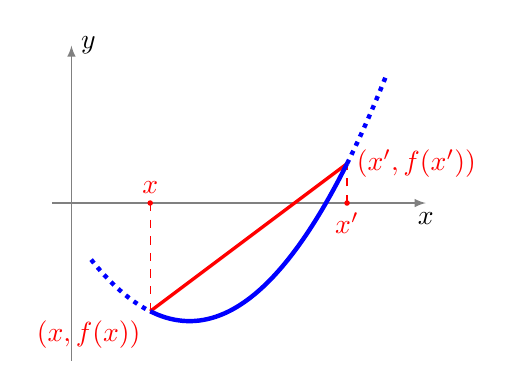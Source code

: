 \begin{tikzpicture}

      \draw[->,>=latex, gray] (-0.25,0)--(4.5,0) node[below,black] {$x$};
      \draw[->,>=latex, gray] (0,-2)--(0,2) node[right,black] {$y$};

\begin{scope}[red]

	\fill (1,0) circle (1pt);
	\fill (3.5,0) circle (1pt);
    \node[above] at (1,0) {$x$};
    \node[below] at (3.5,0) {$x'$};
    \draw[dashed] (1,0) -- (1,-1.375) node[below left] {$(x,f(x))$};
    \draw[dashed] (3.5,0) -- (3.5,0.5) node[right] {$(x',f(x'))$};

    \draw[very thick] (1,-1.375) -- (3.5,0.5);

\end{scope}


\begin{scope}[blue]
	\draw[ultra thick,domain=1:3.5,smooth] plot (\x,{-1+2.5*(\x-0.5)*(\x-2.5)*0.2});
	\draw[ultra thick,domain=0.25:1,smooth,dotted] plot (\x,{-1+2.5*(\x-0.5)*(\x-2.5)*0.2});
	\draw[ultra thick,domain=3.5:4,smooth,dotted] plot (\x,{-1+2.5*(\x-0.5)*(\x-2.5)*0.2});
\end{scope}

\end{tikzpicture}
